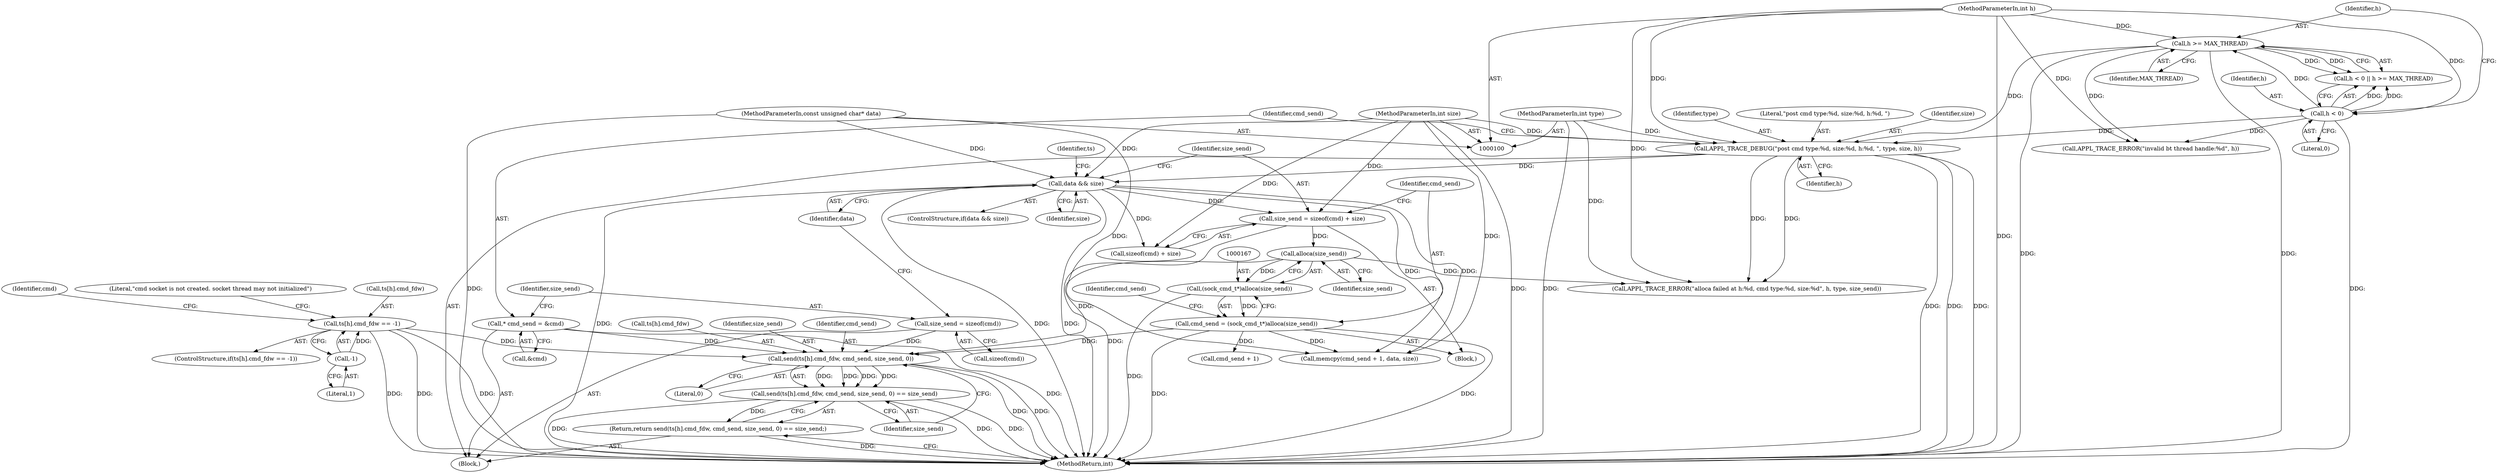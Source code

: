 digraph "0_Android_472271b153c5dc53c28beac55480a8d8434b2d5c_39@API" {
"1000194" [label="(Call,send(ts[h].cmd_fdw, cmd_send, size_send, 0))"];
"1000122" [label="(Call,ts[h].cmd_fdw == -1)"];
"1000128" [label="(Call,-1)"];
"1000144" [label="(Call,* cmd_send = &cmd)"];
"1000164" [label="(Call,cmd_send = (sock_cmd_t*)alloca(size_send))"];
"1000166" [label="(Call,(sock_cmd_t*)alloca(size_send))"];
"1000168" [label="(Call,alloca(size_send))"];
"1000158" [label="(Call,size_send = sizeof(cmd) + size)"];
"1000154" [label="(Call,data && size)"];
"1000103" [label="(MethodParameterIn,const unsigned char* data)"];
"1000138" [label="(Call,APPL_TRACE_DEBUG(\"post cmd type:%d, size:%d, h:%d, \", type, size, h))"];
"1000102" [label="(MethodParameterIn,int type)"];
"1000104" [label="(MethodParameterIn,int size)"];
"1000112" [label="(Call,h >= MAX_THREAD)"];
"1000109" [label="(Call,h < 0)"];
"1000101" [label="(MethodParameterIn,int h)"];
"1000149" [label="(Call,size_send = sizeof(cmd))"];
"1000193" [label="(Call,send(ts[h].cmd_fdw, cmd_send, size_send, 0) == size_send)"];
"1000192" [label="(Return,return send(ts[h].cmd_fdw, cmd_send, size_send, 0) == size_send;)"];
"1000123" [label="(Call,ts[h].cmd_fdw)"];
"1000113" [label="(Identifier,h)"];
"1000146" [label="(Call,&cmd)"];
"1000203" [label="(Identifier,size_send)"];
"1000145" [label="(Identifier,cmd_send)"];
"1000192" [label="(Return,return send(ts[h].cmd_fdw, cmd_send, size_send, 0) == size_send;)"];
"1000185" [label="(Call,APPL_TRACE_ERROR(\"alloca failed at h:%d, cmd type:%d, size:%d\", h, type, size_send))"];
"1000165" [label="(Identifier,cmd_send)"];
"1000142" [label="(Identifier,h)"];
"1000140" [label="(Identifier,type)"];
"1000193" [label="(Call,send(ts[h].cmd_fdw, cmd_send, size_send, 0) == size_send)"];
"1000137" [label="(Identifier,cmd)"];
"1000150" [label="(Identifier,size_send)"];
"1000122" [label="(Call,ts[h].cmd_fdw == -1)"];
"1000155" [label="(Identifier,data)"];
"1000164" [label="(Call,cmd_send = (sock_cmd_t*)alloca(size_send))"];
"1000197" [label="(Identifier,ts)"];
"1000168" [label="(Call,alloca(size_send))"];
"1000204" [label="(MethodReturn,int)"];
"1000144" [label="(Call,* cmd_send = &cmd)"];
"1000177" [label="(Call,memcpy(cmd_send + 1, data, size))"];
"1000166" [label="(Call,(sock_cmd_t*)alloca(size_send))"];
"1000114" [label="(Identifier,MAX_THREAD)"];
"1000116" [label="(Call,APPL_TRACE_ERROR(\"invalid bt thread handle:%d\", h))"];
"1000194" [label="(Call,send(ts[h].cmd_fdw, cmd_send, size_send, 0))"];
"1000159" [label="(Identifier,size_send)"];
"1000138" [label="(Call,APPL_TRACE_DEBUG(\"post cmd type:%d, size:%d, h:%d, \", type, size, h))"];
"1000132" [label="(Literal,\"cmd socket is not created. socket thread may not initialized\")"];
"1000111" [label="(Literal,0)"];
"1000195" [label="(Call,ts[h].cmd_fdw)"];
"1000108" [label="(Call,h < 0 || h >= MAX_THREAD)"];
"1000178" [label="(Call,cmd_send + 1)"];
"1000157" [label="(Block,)"];
"1000128" [label="(Call,-1)"];
"1000109" [label="(Call,h < 0)"];
"1000158" [label="(Call,size_send = sizeof(cmd) + size)"];
"1000139" [label="(Literal,\"post cmd type:%d, size:%d, h:%d, \")"];
"1000106" [label="(Block,)"];
"1000112" [label="(Call,h >= MAX_THREAD)"];
"1000169" [label="(Identifier,size_send)"];
"1000153" [label="(ControlStructure,if(data && size))"];
"1000171" [label="(Identifier,cmd_send)"];
"1000103" [label="(MethodParameterIn,const unsigned char* data)"];
"1000102" [label="(MethodParameterIn,int type)"];
"1000101" [label="(MethodParameterIn,int h)"];
"1000156" [label="(Identifier,size)"];
"1000149" [label="(Call,size_send = sizeof(cmd))"];
"1000151" [label="(Call,sizeof(cmd))"];
"1000110" [label="(Identifier,h)"];
"1000141" [label="(Identifier,size)"];
"1000202" [label="(Literal,0)"];
"1000201" [label="(Identifier,size_send)"];
"1000129" [label="(Literal,1)"];
"1000160" [label="(Call,sizeof(cmd) + size)"];
"1000121" [label="(ControlStructure,if(ts[h].cmd_fdw == -1))"];
"1000200" [label="(Identifier,cmd_send)"];
"1000154" [label="(Call,data && size)"];
"1000104" [label="(MethodParameterIn,int size)"];
"1000194" -> "1000193"  [label="AST: "];
"1000194" -> "1000202"  [label="CFG: "];
"1000195" -> "1000194"  [label="AST: "];
"1000200" -> "1000194"  [label="AST: "];
"1000201" -> "1000194"  [label="AST: "];
"1000202" -> "1000194"  [label="AST: "];
"1000203" -> "1000194"  [label="CFG: "];
"1000194" -> "1000204"  [label="DDG: "];
"1000194" -> "1000204"  [label="DDG: "];
"1000194" -> "1000193"  [label="DDG: "];
"1000194" -> "1000193"  [label="DDG: "];
"1000194" -> "1000193"  [label="DDG: "];
"1000194" -> "1000193"  [label="DDG: "];
"1000122" -> "1000194"  [label="DDG: "];
"1000144" -> "1000194"  [label="DDG: "];
"1000164" -> "1000194"  [label="DDG: "];
"1000168" -> "1000194"  [label="DDG: "];
"1000149" -> "1000194"  [label="DDG: "];
"1000122" -> "1000121"  [label="AST: "];
"1000122" -> "1000128"  [label="CFG: "];
"1000123" -> "1000122"  [label="AST: "];
"1000128" -> "1000122"  [label="AST: "];
"1000132" -> "1000122"  [label="CFG: "];
"1000137" -> "1000122"  [label="CFG: "];
"1000122" -> "1000204"  [label="DDG: "];
"1000122" -> "1000204"  [label="DDG: "];
"1000122" -> "1000204"  [label="DDG: "];
"1000128" -> "1000122"  [label="DDG: "];
"1000128" -> "1000129"  [label="CFG: "];
"1000129" -> "1000128"  [label="AST: "];
"1000144" -> "1000106"  [label="AST: "];
"1000144" -> "1000146"  [label="CFG: "];
"1000145" -> "1000144"  [label="AST: "];
"1000146" -> "1000144"  [label="AST: "];
"1000150" -> "1000144"  [label="CFG: "];
"1000144" -> "1000204"  [label="DDG: "];
"1000164" -> "1000157"  [label="AST: "];
"1000164" -> "1000166"  [label="CFG: "];
"1000165" -> "1000164"  [label="AST: "];
"1000166" -> "1000164"  [label="AST: "];
"1000171" -> "1000164"  [label="CFG: "];
"1000164" -> "1000204"  [label="DDG: "];
"1000164" -> "1000204"  [label="DDG: "];
"1000166" -> "1000164"  [label="DDG: "];
"1000164" -> "1000177"  [label="DDG: "];
"1000164" -> "1000178"  [label="DDG: "];
"1000166" -> "1000168"  [label="CFG: "];
"1000167" -> "1000166"  [label="AST: "];
"1000168" -> "1000166"  [label="AST: "];
"1000166" -> "1000204"  [label="DDG: "];
"1000168" -> "1000166"  [label="DDG: "];
"1000168" -> "1000169"  [label="CFG: "];
"1000169" -> "1000168"  [label="AST: "];
"1000158" -> "1000168"  [label="DDG: "];
"1000168" -> "1000185"  [label="DDG: "];
"1000158" -> "1000157"  [label="AST: "];
"1000158" -> "1000160"  [label="CFG: "];
"1000159" -> "1000158"  [label="AST: "];
"1000160" -> "1000158"  [label="AST: "];
"1000165" -> "1000158"  [label="CFG: "];
"1000158" -> "1000204"  [label="DDG: "];
"1000154" -> "1000158"  [label="DDG: "];
"1000104" -> "1000158"  [label="DDG: "];
"1000154" -> "1000153"  [label="AST: "];
"1000154" -> "1000155"  [label="CFG: "];
"1000154" -> "1000156"  [label="CFG: "];
"1000155" -> "1000154"  [label="AST: "];
"1000156" -> "1000154"  [label="AST: "];
"1000159" -> "1000154"  [label="CFG: "];
"1000197" -> "1000154"  [label="CFG: "];
"1000154" -> "1000204"  [label="DDG: "];
"1000154" -> "1000204"  [label="DDG: "];
"1000154" -> "1000204"  [label="DDG: "];
"1000103" -> "1000154"  [label="DDG: "];
"1000138" -> "1000154"  [label="DDG: "];
"1000104" -> "1000154"  [label="DDG: "];
"1000154" -> "1000160"  [label="DDG: "];
"1000154" -> "1000177"  [label="DDG: "];
"1000154" -> "1000177"  [label="DDG: "];
"1000103" -> "1000100"  [label="AST: "];
"1000103" -> "1000204"  [label="DDG: "];
"1000103" -> "1000177"  [label="DDG: "];
"1000138" -> "1000106"  [label="AST: "];
"1000138" -> "1000142"  [label="CFG: "];
"1000139" -> "1000138"  [label="AST: "];
"1000140" -> "1000138"  [label="AST: "];
"1000141" -> "1000138"  [label="AST: "];
"1000142" -> "1000138"  [label="AST: "];
"1000145" -> "1000138"  [label="CFG: "];
"1000138" -> "1000204"  [label="DDG: "];
"1000138" -> "1000204"  [label="DDG: "];
"1000138" -> "1000204"  [label="DDG: "];
"1000102" -> "1000138"  [label="DDG: "];
"1000104" -> "1000138"  [label="DDG: "];
"1000112" -> "1000138"  [label="DDG: "];
"1000109" -> "1000138"  [label="DDG: "];
"1000101" -> "1000138"  [label="DDG: "];
"1000138" -> "1000185"  [label="DDG: "];
"1000138" -> "1000185"  [label="DDG: "];
"1000102" -> "1000100"  [label="AST: "];
"1000102" -> "1000204"  [label="DDG: "];
"1000102" -> "1000185"  [label="DDG: "];
"1000104" -> "1000100"  [label="AST: "];
"1000104" -> "1000204"  [label="DDG: "];
"1000104" -> "1000160"  [label="DDG: "];
"1000104" -> "1000177"  [label="DDG: "];
"1000112" -> "1000108"  [label="AST: "];
"1000112" -> "1000114"  [label="CFG: "];
"1000113" -> "1000112"  [label="AST: "];
"1000114" -> "1000112"  [label="AST: "];
"1000108" -> "1000112"  [label="CFG: "];
"1000112" -> "1000204"  [label="DDG: "];
"1000112" -> "1000204"  [label="DDG: "];
"1000112" -> "1000108"  [label="DDG: "];
"1000112" -> "1000108"  [label="DDG: "];
"1000109" -> "1000112"  [label="DDG: "];
"1000101" -> "1000112"  [label="DDG: "];
"1000112" -> "1000116"  [label="DDG: "];
"1000109" -> "1000108"  [label="AST: "];
"1000109" -> "1000111"  [label="CFG: "];
"1000110" -> "1000109"  [label="AST: "];
"1000111" -> "1000109"  [label="AST: "];
"1000113" -> "1000109"  [label="CFG: "];
"1000108" -> "1000109"  [label="CFG: "];
"1000109" -> "1000204"  [label="DDG: "];
"1000109" -> "1000108"  [label="DDG: "];
"1000109" -> "1000108"  [label="DDG: "];
"1000101" -> "1000109"  [label="DDG: "];
"1000109" -> "1000116"  [label="DDG: "];
"1000101" -> "1000100"  [label="AST: "];
"1000101" -> "1000204"  [label="DDG: "];
"1000101" -> "1000116"  [label="DDG: "];
"1000101" -> "1000185"  [label="DDG: "];
"1000149" -> "1000106"  [label="AST: "];
"1000149" -> "1000151"  [label="CFG: "];
"1000150" -> "1000149"  [label="AST: "];
"1000151" -> "1000149"  [label="AST: "];
"1000155" -> "1000149"  [label="CFG: "];
"1000193" -> "1000192"  [label="AST: "];
"1000193" -> "1000203"  [label="CFG: "];
"1000203" -> "1000193"  [label="AST: "];
"1000192" -> "1000193"  [label="CFG: "];
"1000193" -> "1000204"  [label="DDG: "];
"1000193" -> "1000204"  [label="DDG: "];
"1000193" -> "1000204"  [label="DDG: "];
"1000193" -> "1000192"  [label="DDG: "];
"1000192" -> "1000106"  [label="AST: "];
"1000204" -> "1000192"  [label="CFG: "];
"1000192" -> "1000204"  [label="DDG: "];
}
